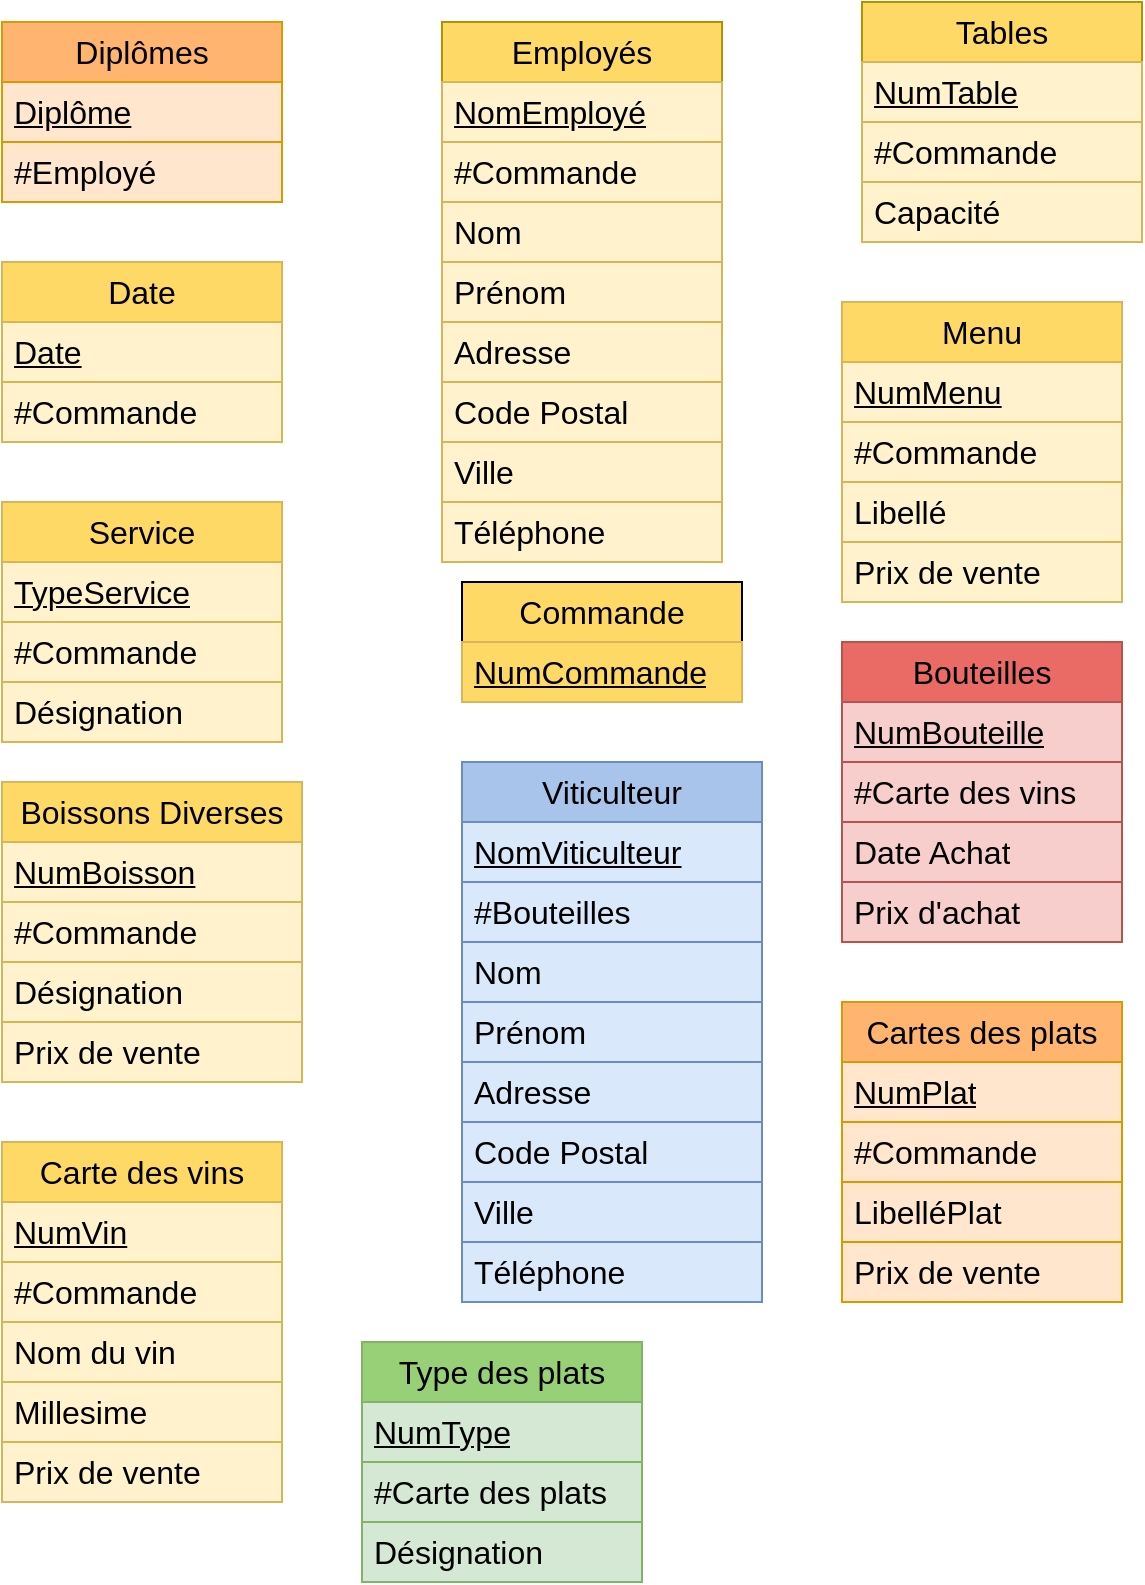 <mxfile version="21.6.3" type="onedrive" pages="4">
  <diagram name="Page-1" id="SKt3Lpurg51qSQs8DhhN">
    <mxGraphModel grid="1" page="1" gridSize="10" guides="0" tooltips="1" connect="1" arrows="1" fold="1" pageScale="1" pageWidth="827" pageHeight="1169" math="0" shadow="0">
      <root>
        <mxCell id="0" />
        <mxCell id="1" parent="0" />
        <mxCell id="-z0ZOaZliZqgbyA3P5Mb-5" value="Diplômes" style="swimlane;fontStyle=0;childLayout=stackLayout;horizontal=1;startSize=30;horizontalStack=0;resizeParent=1;resizeParentMax=0;resizeLast=0;collapsible=1;marginBottom=0;whiteSpace=wrap;html=1;fontSize=16;fillColor=#FFB570;strokeColor=#d79b00;" vertex="1" parent="1">
          <mxGeometry x="10" y="40" width="140" height="90" as="geometry" />
        </mxCell>
        <mxCell id="-z0ZOaZliZqgbyA3P5Mb-6" value="&lt;u&gt;Diplôme&lt;/u&gt;" style="text;strokeColor=#d79b00;fillColor=#ffe6cc;align=left;verticalAlign=middle;spacingLeft=4;spacingRight=4;overflow=hidden;points=[[0,0.5],[1,0.5]];portConstraint=eastwest;rotatable=0;whiteSpace=wrap;html=1;fontSize=16;" vertex="1" parent="-z0ZOaZliZqgbyA3P5Mb-5">
          <mxGeometry y="30" width="140" height="30" as="geometry" />
        </mxCell>
        <mxCell id="-z0ZOaZliZqgbyA3P5Mb-98" value="#Employé" style="text;strokeColor=#d79b00;fillColor=#ffe6cc;align=left;verticalAlign=middle;spacingLeft=4;spacingRight=4;overflow=hidden;points=[[0,0.5],[1,0.5]];portConstraint=eastwest;rotatable=0;whiteSpace=wrap;html=1;fontSize=16;" vertex="1" parent="-z0ZOaZliZqgbyA3P5Mb-5">
          <mxGeometry y="60" width="140" height="30" as="geometry" />
        </mxCell>
        <mxCell id="-z0ZOaZliZqgbyA3P5Mb-9" value="Employés" style="swimlane;fontStyle=0;childLayout=stackLayout;horizontal=1;startSize=30;horizontalStack=0;resizeParent=1;resizeParentMax=0;resizeLast=0;collapsible=1;marginBottom=0;whiteSpace=wrap;html=1;fontSize=16;fillColor=#FFD966;strokeColor=#B09500;fontColor=#000000;" vertex="1" parent="1">
          <mxGeometry x="230" y="40" width="140" height="270" as="geometry" />
        </mxCell>
        <mxCell id="-z0ZOaZliZqgbyA3P5Mb-10" value="&lt;u&gt;NomEmployé&lt;/u&gt;" style="text;strokeColor=#d6b656;fillColor=#fff2cc;align=left;verticalAlign=middle;spacingLeft=4;spacingRight=4;overflow=hidden;points=[[0,0.5],[1,0.5]];portConstraint=eastwest;rotatable=0;whiteSpace=wrap;html=1;fontSize=16;" vertex="1" parent="-z0ZOaZliZqgbyA3P5Mb-9">
          <mxGeometry y="30" width="140" height="30" as="geometry" />
        </mxCell>
        <mxCell id="-z0ZOaZliZqgbyA3P5Mb-104" value="#Commande" style="text;strokeColor=#d6b656;fillColor=#fff2cc;align=left;verticalAlign=middle;spacingLeft=4;spacingRight=4;overflow=hidden;points=[[0,0.5],[1,0.5]];portConstraint=eastwest;rotatable=0;whiteSpace=wrap;html=1;fontSize=16;" vertex="1" parent="-z0ZOaZliZqgbyA3P5Mb-9">
          <mxGeometry y="60" width="140" height="30" as="geometry" />
        </mxCell>
        <mxCell id="-z0ZOaZliZqgbyA3P5Mb-11" value="Nom" style="text;strokeColor=#d6b656;fillColor=#fff2cc;align=left;verticalAlign=middle;spacingLeft=4;spacingRight=4;overflow=hidden;points=[[0,0.5],[1,0.5]];portConstraint=eastwest;rotatable=0;whiteSpace=wrap;html=1;fontSize=16;" vertex="1" parent="-z0ZOaZliZqgbyA3P5Mb-9">
          <mxGeometry y="90" width="140" height="30" as="geometry" />
        </mxCell>
        <mxCell id="-z0ZOaZliZqgbyA3P5Mb-12" value="Prénom" style="text;strokeColor=#d6b656;fillColor=#fff2cc;align=left;verticalAlign=middle;spacingLeft=4;spacingRight=4;overflow=hidden;points=[[0,0.5],[1,0.5]];portConstraint=eastwest;rotatable=0;whiteSpace=wrap;html=1;fontSize=16;" vertex="1" parent="-z0ZOaZliZqgbyA3P5Mb-9">
          <mxGeometry y="120" width="140" height="30" as="geometry" />
        </mxCell>
        <mxCell id="-z0ZOaZliZqgbyA3P5Mb-39" value="Adresse" style="text;strokeColor=#d6b656;fillColor=#fff2cc;align=left;verticalAlign=middle;spacingLeft=4;spacingRight=4;overflow=hidden;points=[[0,0.5],[1,0.5]];portConstraint=eastwest;rotatable=0;whiteSpace=wrap;html=1;fontSize=16;" vertex="1" parent="-z0ZOaZliZqgbyA3P5Mb-9">
          <mxGeometry y="150" width="140" height="30" as="geometry" />
        </mxCell>
        <mxCell id="-z0ZOaZliZqgbyA3P5Mb-41" value="Code Postal" style="text;strokeColor=#d6b656;fillColor=#fff2cc;align=left;verticalAlign=middle;spacingLeft=4;spacingRight=4;overflow=hidden;points=[[0,0.5],[1,0.5]];portConstraint=eastwest;rotatable=0;whiteSpace=wrap;html=1;fontSize=16;" vertex="1" parent="-z0ZOaZliZqgbyA3P5Mb-9">
          <mxGeometry y="180" width="140" height="30" as="geometry" />
        </mxCell>
        <mxCell id="-z0ZOaZliZqgbyA3P5Mb-40" value="Ville" style="text;strokeColor=#d6b656;fillColor=#fff2cc;align=left;verticalAlign=middle;spacingLeft=4;spacingRight=4;overflow=hidden;points=[[0,0.5],[1,0.5]];portConstraint=eastwest;rotatable=0;whiteSpace=wrap;html=1;fontSize=16;" vertex="1" parent="-z0ZOaZliZqgbyA3P5Mb-9">
          <mxGeometry y="210" width="140" height="30" as="geometry" />
        </mxCell>
        <mxCell id="-z0ZOaZliZqgbyA3P5Mb-42" value="Téléphone" style="text;strokeColor=#d6b656;fillColor=#fff2cc;align=left;verticalAlign=middle;spacingLeft=4;spacingRight=4;overflow=hidden;points=[[0,0.5],[1,0.5]];portConstraint=eastwest;rotatable=0;whiteSpace=wrap;html=1;fontSize=16;" vertex="1" parent="-z0ZOaZliZqgbyA3P5Mb-9">
          <mxGeometry y="240" width="140" height="30" as="geometry" />
        </mxCell>
        <mxCell id="-z0ZOaZliZqgbyA3P5Mb-13" value="Tables" style="swimlane;fontStyle=0;childLayout=stackLayout;horizontal=1;startSize=30;horizontalStack=0;resizeParent=1;resizeParentMax=0;resizeLast=0;collapsible=1;marginBottom=0;whiteSpace=wrap;html=1;fontSize=16;fillColor=#FFD966;fontColor=#000000;strokeColor=#B09500;" vertex="1" parent="1">
          <mxGeometry x="440" y="30" width="140" height="120" as="geometry" />
        </mxCell>
        <mxCell id="-z0ZOaZliZqgbyA3P5Mb-14" value="&lt;u&gt;NumTable&lt;/u&gt;" style="text;strokeColor=#d6b656;fillColor=#fff2cc;align=left;verticalAlign=middle;spacingLeft=4;spacingRight=4;overflow=hidden;points=[[0,0.5],[1,0.5]];portConstraint=eastwest;rotatable=0;whiteSpace=wrap;html=1;fontSize=16;" vertex="1" parent="-z0ZOaZliZqgbyA3P5Mb-13">
          <mxGeometry y="30" width="140" height="30" as="geometry" />
        </mxCell>
        <mxCell id="-z0ZOaZliZqgbyA3P5Mb-103" value="#Commande" style="text;strokeColor=#d6b656;fillColor=#fff2cc;align=left;verticalAlign=middle;spacingLeft=4;spacingRight=4;overflow=hidden;points=[[0,0.5],[1,0.5]];portConstraint=eastwest;rotatable=0;whiteSpace=wrap;html=1;fontSize=16;" vertex="1" parent="-z0ZOaZliZqgbyA3P5Mb-13">
          <mxGeometry y="60" width="140" height="30" as="geometry" />
        </mxCell>
        <mxCell id="-z0ZOaZliZqgbyA3P5Mb-15" value="Capacité" style="text;strokeColor=#d6b656;fillColor=#fff2cc;align=left;verticalAlign=middle;spacingLeft=4;spacingRight=4;overflow=hidden;points=[[0,0.5],[1,0.5]];portConstraint=eastwest;rotatable=0;whiteSpace=wrap;html=1;fontSize=16;" vertex="1" parent="-z0ZOaZliZqgbyA3P5Mb-13">
          <mxGeometry y="90" width="140" height="30" as="geometry" />
        </mxCell>
        <mxCell id="-z0ZOaZliZqgbyA3P5Mb-17" value="Date" style="swimlane;fontStyle=0;childLayout=stackLayout;horizontal=1;startSize=30;horizontalStack=0;resizeParent=1;resizeParentMax=0;resizeLast=0;collapsible=1;marginBottom=0;whiteSpace=wrap;html=1;fontSize=16;fillColor=#FFD966;strokeColor=#d6b656;" vertex="1" parent="1">
          <mxGeometry x="10" y="160" width="140" height="90" as="geometry" />
        </mxCell>
        <mxCell id="-z0ZOaZliZqgbyA3P5Mb-18" value="&lt;u&gt;Date&lt;/u&gt;" style="text;strokeColor=#d6b656;fillColor=#fff2cc;align=left;verticalAlign=middle;spacingLeft=4;spacingRight=4;overflow=hidden;points=[[0,0.5],[1,0.5]];portConstraint=eastwest;rotatable=0;whiteSpace=wrap;html=1;fontSize=16;" vertex="1" parent="-z0ZOaZliZqgbyA3P5Mb-17">
          <mxGeometry y="30" width="140" height="30" as="geometry" />
        </mxCell>
        <mxCell id="-z0ZOaZliZqgbyA3P5Mb-105" value="#Commande" style="text;strokeColor=#d6b656;fillColor=#fff2cc;align=left;verticalAlign=middle;spacingLeft=4;spacingRight=4;overflow=hidden;points=[[0,0.5],[1,0.5]];portConstraint=eastwest;rotatable=0;whiteSpace=wrap;html=1;fontSize=16;" vertex="1" parent="-z0ZOaZliZqgbyA3P5Mb-17">
          <mxGeometry y="60" width="140" height="30" as="geometry" />
        </mxCell>
        <mxCell id="-z0ZOaZliZqgbyA3P5Mb-21" value="Service" style="swimlane;fontStyle=0;childLayout=stackLayout;horizontal=1;startSize=30;horizontalStack=0;resizeParent=1;resizeParentMax=0;resizeLast=0;collapsible=1;marginBottom=0;whiteSpace=wrap;html=1;fontSize=16;fillColor=#FFD966;strokeColor=#d6b656;" vertex="1" parent="1">
          <mxGeometry x="10" y="280" width="140" height="120" as="geometry" />
        </mxCell>
        <mxCell id="-z0ZOaZliZqgbyA3P5Mb-22" value="&lt;u&gt;TypeService&lt;/u&gt;" style="text;strokeColor=#d6b656;fillColor=#fff2cc;align=left;verticalAlign=middle;spacingLeft=4;spacingRight=4;overflow=hidden;points=[[0,0.5],[1,0.5]];portConstraint=eastwest;rotatable=0;whiteSpace=wrap;html=1;fontSize=16;" vertex="1" parent="-z0ZOaZliZqgbyA3P5Mb-21">
          <mxGeometry y="30" width="140" height="30" as="geometry" />
        </mxCell>
        <mxCell id="-z0ZOaZliZqgbyA3P5Mb-100" value="#Commande" style="text;strokeColor=#d6b656;fillColor=#fff2cc;align=left;verticalAlign=middle;spacingLeft=4;spacingRight=4;overflow=hidden;points=[[0,0.5],[1,0.5]];portConstraint=eastwest;rotatable=0;whiteSpace=wrap;html=1;fontSize=16;" vertex="1" parent="-z0ZOaZliZqgbyA3P5Mb-21">
          <mxGeometry y="60" width="140" height="30" as="geometry" />
        </mxCell>
        <mxCell id="-z0ZOaZliZqgbyA3P5Mb-23" value="Désignation" style="text;strokeColor=#d6b656;fillColor=#fff2cc;align=left;verticalAlign=middle;spacingLeft=4;spacingRight=4;overflow=hidden;points=[[0,0.5],[1,0.5]];portConstraint=eastwest;rotatable=0;whiteSpace=wrap;html=1;fontSize=16;" vertex="1" parent="-z0ZOaZliZqgbyA3P5Mb-21">
          <mxGeometry y="90" width="140" height="30" as="geometry" />
        </mxCell>
        <mxCell id="-z0ZOaZliZqgbyA3P5Mb-25" value="Boissons Diverses" style="swimlane;fontStyle=0;childLayout=stackLayout;horizontal=1;startSize=30;horizontalStack=0;resizeParent=1;resizeParentMax=0;resizeLast=0;collapsible=1;marginBottom=0;whiteSpace=wrap;html=1;fontSize=16;fillColor=#FFD966;strokeColor=#d6b656;" vertex="1" parent="1">
          <mxGeometry x="10" y="420" width="150" height="150" as="geometry" />
        </mxCell>
        <mxCell id="-z0ZOaZliZqgbyA3P5Mb-26" value="&lt;u&gt;NumBoisson&lt;/u&gt;" style="text;strokeColor=#d6b656;fillColor=#fff2cc;align=left;verticalAlign=middle;spacingLeft=4;spacingRight=4;overflow=hidden;points=[[0,0.5],[1,0.5]];portConstraint=eastwest;rotatable=0;whiteSpace=wrap;html=1;fontSize=16;" vertex="1" parent="-z0ZOaZliZqgbyA3P5Mb-25">
          <mxGeometry y="30" width="150" height="30" as="geometry" />
        </mxCell>
        <mxCell id="-z0ZOaZliZqgbyA3P5Mb-99" value="#Commande" style="text;strokeColor=#d6b656;fillColor=#fff2cc;align=left;verticalAlign=middle;spacingLeft=4;spacingRight=4;overflow=hidden;points=[[0,0.5],[1,0.5]];portConstraint=eastwest;rotatable=0;whiteSpace=wrap;html=1;fontSize=16;" vertex="1" parent="-z0ZOaZliZqgbyA3P5Mb-25">
          <mxGeometry y="60" width="150" height="30" as="geometry" />
        </mxCell>
        <mxCell id="-z0ZOaZliZqgbyA3P5Mb-27" value="Désignation" style="text;strokeColor=#d6b656;fillColor=#fff2cc;align=left;verticalAlign=middle;spacingLeft=4;spacingRight=4;overflow=hidden;points=[[0,0.5],[1,0.5]];portConstraint=eastwest;rotatable=0;whiteSpace=wrap;html=1;fontSize=16;" vertex="1" parent="-z0ZOaZliZqgbyA3P5Mb-25">
          <mxGeometry y="90" width="150" height="30" as="geometry" />
        </mxCell>
        <mxCell id="-z0ZOaZliZqgbyA3P5Mb-28" value="Prix de vente" style="text;strokeColor=#d6b656;fillColor=#fff2cc;align=left;verticalAlign=middle;spacingLeft=4;spacingRight=4;overflow=hidden;points=[[0,0.5],[1,0.5]];portConstraint=eastwest;rotatable=0;whiteSpace=wrap;html=1;fontSize=16;" vertex="1" parent="-z0ZOaZliZqgbyA3P5Mb-25">
          <mxGeometry y="120" width="150" height="30" as="geometry" />
        </mxCell>
        <mxCell id="-z0ZOaZliZqgbyA3P5Mb-29" value="Carte des vins" style="swimlane;fontStyle=0;childLayout=stackLayout;horizontal=1;startSize=30;horizontalStack=0;resizeParent=1;resizeParentMax=0;resizeLast=0;collapsible=1;marginBottom=0;whiteSpace=wrap;html=1;fontSize=16;fillColor=#FFD966;strokeColor=#d6b656;" vertex="1" parent="1">
          <mxGeometry x="10" y="600" width="140" height="180" as="geometry" />
        </mxCell>
        <mxCell id="-z0ZOaZliZqgbyA3P5Mb-30" value="&lt;u&gt;NumVin&lt;/u&gt;" style="text;strokeColor=#d6b656;fillColor=#fff2cc;align=left;verticalAlign=middle;spacingLeft=4;spacingRight=4;overflow=hidden;points=[[0,0.5],[1,0.5]];portConstraint=eastwest;rotatable=0;whiteSpace=wrap;html=1;fontSize=16;" vertex="1" parent="-z0ZOaZliZqgbyA3P5Mb-29">
          <mxGeometry y="30" width="140" height="30" as="geometry" />
        </mxCell>
        <mxCell id="-z0ZOaZliZqgbyA3P5Mb-106" value="#Commande" style="text;strokeColor=#d6b656;fillColor=#fff2cc;align=left;verticalAlign=middle;spacingLeft=4;spacingRight=4;overflow=hidden;points=[[0,0.5],[1,0.5]];portConstraint=eastwest;rotatable=0;whiteSpace=wrap;html=1;fontSize=16;" vertex="1" parent="-z0ZOaZliZqgbyA3P5Mb-29">
          <mxGeometry y="60" width="140" height="30" as="geometry" />
        </mxCell>
        <mxCell id="-z0ZOaZliZqgbyA3P5Mb-31" value="Nom du vin" style="text;strokeColor=#d6b656;fillColor=#fff2cc;align=left;verticalAlign=middle;spacingLeft=4;spacingRight=4;overflow=hidden;points=[[0,0.5],[1,0.5]];portConstraint=eastwest;rotatable=0;whiteSpace=wrap;html=1;fontSize=16;" vertex="1" parent="-z0ZOaZliZqgbyA3P5Mb-29">
          <mxGeometry y="90" width="140" height="30" as="geometry" />
        </mxCell>
        <mxCell id="-z0ZOaZliZqgbyA3P5Mb-33" value="Millesime" style="text;strokeColor=#d6b656;fillColor=#fff2cc;align=left;verticalAlign=middle;spacingLeft=4;spacingRight=4;overflow=hidden;points=[[0,0.5],[1,0.5]];portConstraint=eastwest;rotatable=0;whiteSpace=wrap;html=1;fontSize=16;" vertex="1" parent="-z0ZOaZliZqgbyA3P5Mb-29">
          <mxGeometry y="120" width="140" height="30" as="geometry" />
        </mxCell>
        <mxCell id="-z0ZOaZliZqgbyA3P5Mb-32" value="Prix de vente" style="text;strokeColor=#d6b656;fillColor=#fff2cc;align=left;verticalAlign=middle;spacingLeft=4;spacingRight=4;overflow=hidden;points=[[0,0.5],[1,0.5]];portConstraint=eastwest;rotatable=0;whiteSpace=wrap;html=1;fontSize=16;" vertex="1" parent="-z0ZOaZliZqgbyA3P5Mb-29">
          <mxGeometry y="150" width="140" height="30" as="geometry" />
        </mxCell>
        <mxCell id="-z0ZOaZliZqgbyA3P5Mb-35" value="Commande" style="swimlane;fontStyle=0;childLayout=stackLayout;horizontal=1;startSize=30;horizontalStack=0;resizeParent=1;resizeParentMax=0;resizeLast=0;collapsible=1;marginBottom=0;whiteSpace=wrap;html=1;fontSize=16;fillColor=#FFD966;" vertex="1" parent="1">
          <mxGeometry x="240" y="320" width="140" height="60" as="geometry" />
        </mxCell>
        <mxCell id="-z0ZOaZliZqgbyA3P5Mb-36" value="&lt;u&gt;NumCommande&lt;/u&gt;" style="text;strokeColor=#d6b656;fillColor=#FFD966;align=left;verticalAlign=middle;spacingLeft=4;spacingRight=4;overflow=hidden;points=[[0,0.5],[1,0.5]];portConstraint=eastwest;rotatable=0;whiteSpace=wrap;html=1;fontSize=16;" vertex="1" parent="-z0ZOaZliZqgbyA3P5Mb-35">
          <mxGeometry y="30" width="140" height="30" as="geometry" />
        </mxCell>
        <mxCell id="-z0ZOaZliZqgbyA3P5Mb-44" value="Bouteilles" style="swimlane;fontStyle=0;childLayout=stackLayout;horizontal=1;startSize=30;horizontalStack=0;resizeParent=1;resizeParentMax=0;resizeLast=0;collapsible=1;marginBottom=0;whiteSpace=wrap;html=1;fontSize=16;fillColor=#EA6B66;strokeColor=#b85450;" vertex="1" parent="1">
          <mxGeometry x="430" y="350" width="140" height="150" as="geometry" />
        </mxCell>
        <mxCell id="-z0ZOaZliZqgbyA3P5Mb-45" value="&lt;u&gt;NumBouteille&lt;/u&gt;" style="text;strokeColor=#b85450;fillColor=#f8cecc;align=left;verticalAlign=middle;spacingLeft=4;spacingRight=4;overflow=hidden;points=[[0,0.5],[1,0.5]];portConstraint=eastwest;rotatable=0;whiteSpace=wrap;html=1;fontSize=16;" vertex="1" parent="-z0ZOaZliZqgbyA3P5Mb-44">
          <mxGeometry y="30" width="140" height="30" as="geometry" />
        </mxCell>
        <mxCell id="-z0ZOaZliZqgbyA3P5Mb-101" value="#Carte des vins" style="text;strokeColor=#b85450;fillColor=#f8cecc;align=left;verticalAlign=middle;spacingLeft=4;spacingRight=4;overflow=hidden;points=[[0,0.5],[1,0.5]];portConstraint=eastwest;rotatable=0;whiteSpace=wrap;html=1;fontSize=16;" vertex="1" parent="-z0ZOaZliZqgbyA3P5Mb-44">
          <mxGeometry y="60" width="140" height="30" as="geometry" />
        </mxCell>
        <mxCell id="-z0ZOaZliZqgbyA3P5Mb-46" value="Date Achat" style="text;strokeColor=#b85450;fillColor=#f8cecc;align=left;verticalAlign=middle;spacingLeft=4;spacingRight=4;overflow=hidden;points=[[0,0.5],[1,0.5]];portConstraint=eastwest;rotatable=0;whiteSpace=wrap;html=1;fontSize=16;" vertex="1" parent="-z0ZOaZliZqgbyA3P5Mb-44">
          <mxGeometry y="90" width="140" height="30" as="geometry" />
        </mxCell>
        <mxCell id="-z0ZOaZliZqgbyA3P5Mb-47" value="Prix d&#39;achat" style="text;strokeColor=#b85450;fillColor=#f8cecc;align=left;verticalAlign=middle;spacingLeft=4;spacingRight=4;overflow=hidden;points=[[0,0.5],[1,0.5]];portConstraint=eastwest;rotatable=0;whiteSpace=wrap;html=1;fontSize=16;" vertex="1" parent="-z0ZOaZliZqgbyA3P5Mb-44">
          <mxGeometry y="120" width="140" height="30" as="geometry" />
        </mxCell>
        <mxCell id="-z0ZOaZliZqgbyA3P5Mb-53" value="Viticulteur" style="swimlane;fontStyle=0;childLayout=stackLayout;horizontal=1;startSize=30;horizontalStack=0;resizeParent=1;resizeParentMax=0;resizeLast=0;collapsible=1;marginBottom=0;whiteSpace=wrap;html=1;fontSize=16;fillColor=#A9C4EB;strokeColor=#6c8ebf;" vertex="1" parent="1">
          <mxGeometry x="240" y="410" width="150" height="270" as="geometry" />
        </mxCell>
        <mxCell id="-z0ZOaZliZqgbyA3P5Mb-54" value="&lt;u&gt;NomViticulteur&lt;/u&gt;" style="text;strokeColor=#6c8ebf;fillColor=#dae8fc;align=left;verticalAlign=middle;spacingLeft=4;spacingRight=4;overflow=hidden;points=[[0,0.5],[1,0.5]];portConstraint=eastwest;rotatable=0;whiteSpace=wrap;html=1;fontSize=16;" vertex="1" parent="-z0ZOaZliZqgbyA3P5Mb-53">
          <mxGeometry y="30" width="150" height="30" as="geometry" />
        </mxCell>
        <mxCell id="-z0ZOaZliZqgbyA3P5Mb-109" value="#Bouteilles" style="text;strokeColor=#6c8ebf;fillColor=#dae8fc;align=left;verticalAlign=middle;spacingLeft=4;spacingRight=4;overflow=hidden;points=[[0,0.5],[1,0.5]];portConstraint=eastwest;rotatable=0;whiteSpace=wrap;html=1;fontSize=16;" vertex="1" parent="-z0ZOaZliZqgbyA3P5Mb-53">
          <mxGeometry y="60" width="150" height="30" as="geometry" />
        </mxCell>
        <mxCell id="-z0ZOaZliZqgbyA3P5Mb-55" value="Nom" style="text;strokeColor=#6c8ebf;fillColor=#dae8fc;align=left;verticalAlign=middle;spacingLeft=4;spacingRight=4;overflow=hidden;points=[[0,0.5],[1,0.5]];portConstraint=eastwest;rotatable=0;whiteSpace=wrap;html=1;fontSize=16;" vertex="1" parent="-z0ZOaZliZqgbyA3P5Mb-53">
          <mxGeometry y="90" width="150" height="30" as="geometry" />
        </mxCell>
        <mxCell id="-z0ZOaZliZqgbyA3P5Mb-56" value="Prénom" style="text;strokeColor=#6c8ebf;fillColor=#dae8fc;align=left;verticalAlign=middle;spacingLeft=4;spacingRight=4;overflow=hidden;points=[[0,0.5],[1,0.5]];portConstraint=eastwest;rotatable=0;whiteSpace=wrap;html=1;fontSize=16;" vertex="1" parent="-z0ZOaZliZqgbyA3P5Mb-53">
          <mxGeometry y="120" width="150" height="30" as="geometry" />
        </mxCell>
        <mxCell id="-z0ZOaZliZqgbyA3P5Mb-57" value="Adresse" style="text;strokeColor=#6c8ebf;fillColor=#dae8fc;align=left;verticalAlign=middle;spacingLeft=4;spacingRight=4;overflow=hidden;points=[[0,0.5],[1,0.5]];portConstraint=eastwest;rotatable=0;whiteSpace=wrap;html=1;fontSize=16;" vertex="1" parent="-z0ZOaZliZqgbyA3P5Mb-53">
          <mxGeometry y="150" width="150" height="30" as="geometry" />
        </mxCell>
        <mxCell id="-z0ZOaZliZqgbyA3P5Mb-58" value="Code Postal" style="text;strokeColor=#6c8ebf;fillColor=#dae8fc;align=left;verticalAlign=middle;spacingLeft=4;spacingRight=4;overflow=hidden;points=[[0,0.5],[1,0.5]];portConstraint=eastwest;rotatable=0;whiteSpace=wrap;html=1;fontSize=16;" vertex="1" parent="-z0ZOaZliZqgbyA3P5Mb-53">
          <mxGeometry y="180" width="150" height="30" as="geometry" />
        </mxCell>
        <mxCell id="-z0ZOaZliZqgbyA3P5Mb-59" value="Ville" style="text;strokeColor=#6c8ebf;fillColor=#dae8fc;align=left;verticalAlign=middle;spacingLeft=4;spacingRight=4;overflow=hidden;points=[[0,0.5],[1,0.5]];portConstraint=eastwest;rotatable=0;whiteSpace=wrap;html=1;fontSize=16;" vertex="1" parent="-z0ZOaZliZqgbyA3P5Mb-53">
          <mxGeometry y="210" width="150" height="30" as="geometry" />
        </mxCell>
        <mxCell id="-z0ZOaZliZqgbyA3P5Mb-60" value="Téléphone" style="text;strokeColor=#6c8ebf;fillColor=#dae8fc;align=left;verticalAlign=middle;spacingLeft=4;spacingRight=4;overflow=hidden;points=[[0,0.5],[1,0.5]];portConstraint=eastwest;rotatable=0;whiteSpace=wrap;html=1;fontSize=16;" vertex="1" parent="-z0ZOaZliZqgbyA3P5Mb-53">
          <mxGeometry y="240" width="150" height="30" as="geometry" />
        </mxCell>
        <mxCell id="-z0ZOaZliZqgbyA3P5Mb-67" value="Menu" style="swimlane;fontStyle=0;childLayout=stackLayout;horizontal=1;startSize=30;horizontalStack=0;resizeParent=1;resizeParentMax=0;resizeLast=0;collapsible=1;marginBottom=0;whiteSpace=wrap;html=1;fontSize=16;fillColor=#FFD966;strokeColor=#d6b656;" vertex="1" parent="1">
          <mxGeometry x="430" y="180" width="140" height="150" as="geometry" />
        </mxCell>
        <mxCell id="-z0ZOaZliZqgbyA3P5Mb-68" value="&lt;u&gt;NumMenu&lt;/u&gt;" style="text;strokeColor=#d6b656;fillColor=#fff2cc;align=left;verticalAlign=middle;spacingLeft=4;spacingRight=4;overflow=hidden;points=[[0,0.5],[1,0.5]];portConstraint=eastwest;rotatable=0;whiteSpace=wrap;html=1;fontSize=16;" vertex="1" parent="-z0ZOaZliZqgbyA3P5Mb-67">
          <mxGeometry y="30" width="140" height="30" as="geometry" />
        </mxCell>
        <mxCell id="-z0ZOaZliZqgbyA3P5Mb-102" value="#Commande" style="text;strokeColor=#d6b656;fillColor=#fff2cc;align=left;verticalAlign=middle;spacingLeft=4;spacingRight=4;overflow=hidden;points=[[0,0.5],[1,0.5]];portConstraint=eastwest;rotatable=0;whiteSpace=wrap;html=1;fontSize=16;" vertex="1" parent="-z0ZOaZliZqgbyA3P5Mb-67">
          <mxGeometry y="60" width="140" height="30" as="geometry" />
        </mxCell>
        <mxCell id="-z0ZOaZliZqgbyA3P5Mb-69" value="Libellé" style="text;strokeColor=#d6b656;fillColor=#fff2cc;align=left;verticalAlign=middle;spacingLeft=4;spacingRight=4;overflow=hidden;points=[[0,0.5],[1,0.5]];portConstraint=eastwest;rotatable=0;whiteSpace=wrap;html=1;fontSize=16;" vertex="1" parent="-z0ZOaZliZqgbyA3P5Mb-67">
          <mxGeometry y="90" width="140" height="30" as="geometry" />
        </mxCell>
        <mxCell id="-z0ZOaZliZqgbyA3P5Mb-70" value="Prix de vente" style="text;strokeColor=#d6b656;fillColor=#fff2cc;align=left;verticalAlign=middle;spacingLeft=4;spacingRight=4;overflow=hidden;points=[[0,0.5],[1,0.5]];portConstraint=eastwest;rotatable=0;whiteSpace=wrap;html=1;fontSize=16;" vertex="1" parent="-z0ZOaZliZqgbyA3P5Mb-67">
          <mxGeometry y="120" width="140" height="30" as="geometry" />
        </mxCell>
        <mxCell id="-z0ZOaZliZqgbyA3P5Mb-72" value="Cartes des plats" style="swimlane;fontStyle=0;childLayout=stackLayout;horizontal=1;startSize=30;horizontalStack=0;resizeParent=1;resizeParentMax=0;resizeLast=0;collapsible=1;marginBottom=0;whiteSpace=wrap;html=1;fontSize=16;fillColor=#FFB570;strokeColor=#d79b00;" vertex="1" parent="1">
          <mxGeometry x="430" y="530" width="140" height="150" as="geometry" />
        </mxCell>
        <mxCell id="-z0ZOaZliZqgbyA3P5Mb-73" value="&lt;u&gt;NumPlat&lt;/u&gt;" style="text;strokeColor=#d79b00;fillColor=#ffe6cc;align=left;verticalAlign=middle;spacingLeft=4;spacingRight=4;overflow=hidden;points=[[0,0.5],[1,0.5]];portConstraint=eastwest;rotatable=0;whiteSpace=wrap;html=1;fontSize=16;" vertex="1" parent="-z0ZOaZliZqgbyA3P5Mb-72">
          <mxGeometry y="30" width="140" height="30" as="geometry" />
        </mxCell>
        <mxCell id="-z0ZOaZliZqgbyA3P5Mb-108" value="#Commande" style="text;strokeColor=#d79b00;fillColor=#ffe6cc;align=left;verticalAlign=middle;spacingLeft=4;spacingRight=4;overflow=hidden;points=[[0,0.5],[1,0.5]];portConstraint=eastwest;rotatable=0;whiteSpace=wrap;html=1;fontSize=16;" vertex="1" parent="-z0ZOaZliZqgbyA3P5Mb-72">
          <mxGeometry y="60" width="140" height="30" as="geometry" />
        </mxCell>
        <mxCell id="-z0ZOaZliZqgbyA3P5Mb-74" value="LibelléPlat" style="text;strokeColor=#d79b00;fillColor=#ffe6cc;align=left;verticalAlign=middle;spacingLeft=4;spacingRight=4;overflow=hidden;points=[[0,0.5],[1,0.5]];portConstraint=eastwest;rotatable=0;whiteSpace=wrap;html=1;fontSize=16;" vertex="1" parent="-z0ZOaZliZqgbyA3P5Mb-72">
          <mxGeometry y="90" width="140" height="30" as="geometry" />
        </mxCell>
        <mxCell id="-z0ZOaZliZqgbyA3P5Mb-75" value="Prix de vente" style="text;strokeColor=#d79b00;fillColor=#ffe6cc;align=left;verticalAlign=middle;spacingLeft=4;spacingRight=4;overflow=hidden;points=[[0,0.5],[1,0.5]];portConstraint=eastwest;rotatable=0;whiteSpace=wrap;html=1;fontSize=16;" vertex="1" parent="-z0ZOaZliZqgbyA3P5Mb-72">
          <mxGeometry y="120" width="140" height="30" as="geometry" />
        </mxCell>
        <mxCell id="-z0ZOaZliZqgbyA3P5Mb-77" value="Type des plats" style="swimlane;fontStyle=0;childLayout=stackLayout;horizontal=1;startSize=30;horizontalStack=0;resizeParent=1;resizeParentMax=0;resizeLast=0;collapsible=1;marginBottom=0;whiteSpace=wrap;html=1;fontSize=16;fillColor=#97D077;strokeColor=#82b366;" vertex="1" parent="1">
          <mxGeometry x="190" y="700" width="140" height="120" as="geometry" />
        </mxCell>
        <mxCell id="-z0ZOaZliZqgbyA3P5Mb-78" value="&lt;u&gt;NumType&lt;/u&gt;" style="text;strokeColor=#82b366;fillColor=#d5e8d4;align=left;verticalAlign=middle;spacingLeft=4;spacingRight=4;overflow=hidden;points=[[0,0.5],[1,0.5]];portConstraint=eastwest;rotatable=0;whiteSpace=wrap;html=1;fontSize=16;" vertex="1" parent="-z0ZOaZliZqgbyA3P5Mb-77">
          <mxGeometry y="30" width="140" height="30" as="geometry" />
        </mxCell>
        <mxCell id="-z0ZOaZliZqgbyA3P5Mb-107" value="#Carte des plats" style="text;strokeColor=#82b366;fillColor=#d5e8d4;align=left;verticalAlign=middle;spacingLeft=4;spacingRight=4;overflow=hidden;points=[[0,0.5],[1,0.5]];portConstraint=eastwest;rotatable=0;whiteSpace=wrap;html=1;fontSize=16;" vertex="1" parent="-z0ZOaZliZqgbyA3P5Mb-77">
          <mxGeometry y="60" width="140" height="30" as="geometry" />
        </mxCell>
        <mxCell id="-z0ZOaZliZqgbyA3P5Mb-79" value="Désignation" style="text;strokeColor=#82b366;fillColor=#d5e8d4;align=left;verticalAlign=middle;spacingLeft=4;spacingRight=4;overflow=hidden;points=[[0,0.5],[1,0.5]];portConstraint=eastwest;rotatable=0;whiteSpace=wrap;html=1;fontSize=16;" vertex="1" parent="-z0ZOaZliZqgbyA3P5Mb-77">
          <mxGeometry y="90" width="140" height="30" as="geometry" />
        </mxCell>
      </root>
    </mxGraphModel>
  </diagram>
  <diagram id="SMJMqe3dCl9_uYyQyU4V" name="Page-2">
    <mxGraphModel grid="1" page="1" gridSize="10" guides="0" tooltips="1" connect="1" arrows="1" fold="1" pageScale="1" pageWidth="827" pageHeight="1169" math="0" shadow="0">
      <root>
        <mxCell id="0" />
        <mxCell id="1" parent="0" />
        <mxCell id="aoo1zIAQuctatjFdwkm_-1" value="Vente" style="swimlane;fontStyle=0;childLayout=stackLayout;horizontal=1;startSize=30;horizontalStack=0;resizeParent=1;resizeParentMax=0;resizeLast=0;collapsible=1;marginBottom=0;whiteSpace=wrap;html=1;fontSize=16;" vertex="1" parent="1">
          <mxGeometry y="190" width="140" height="120" as="geometry" />
        </mxCell>
        <mxCell id="aoo1zIAQuctatjFdwkm_-2" value="Animaux" style="text;strokeColor=none;fillColor=none;align=left;verticalAlign=middle;spacingLeft=4;spacingRight=4;overflow=hidden;points=[[0,0.5],[1,0.5]];portConstraint=eastwest;rotatable=0;whiteSpace=wrap;html=1;fontSize=16;" vertex="1" parent="aoo1zIAQuctatjFdwkm_-1">
          <mxGeometry y="30" width="140" height="30" as="geometry" />
        </mxCell>
        <mxCell id="aoo1zIAQuctatjFdwkm_-3" value="Fruits" style="text;strokeColor=none;fillColor=none;align=left;verticalAlign=middle;spacingLeft=4;spacingRight=4;overflow=hidden;points=[[0,0.5],[1,0.5]];portConstraint=eastwest;rotatable=0;whiteSpace=wrap;html=1;fontSize=16;" vertex="1" parent="aoo1zIAQuctatjFdwkm_-1">
          <mxGeometry y="60" width="140" height="30" as="geometry" />
        </mxCell>
        <mxCell id="aoo1zIAQuctatjFdwkm_-4" value="Légumes" style="text;strokeColor=none;fillColor=none;align=left;verticalAlign=middle;spacingLeft=4;spacingRight=4;overflow=hidden;points=[[0,0.5],[1,0.5]];portConstraint=eastwest;rotatable=0;whiteSpace=wrap;html=1;fontSize=16;" vertex="1" parent="aoo1zIAQuctatjFdwkm_-1">
          <mxGeometry y="90" width="140" height="30" as="geometry" />
        </mxCell>
        <mxCell id="aoo1zIAQuctatjFdwkm_-5" value="Produits" style="swimlane;fontStyle=0;childLayout=stackLayout;horizontal=1;startSize=30;horizontalStack=0;resizeParent=1;resizeParentMax=0;resizeLast=0;collapsible=1;marginBottom=0;whiteSpace=wrap;html=1;fontSize=16;" vertex="1" parent="1">
          <mxGeometry x="340" y="170" width="140" height="120" as="geometry" />
        </mxCell>
        <mxCell id="aoo1zIAQuctatjFdwkm_-60" value="" style="endArrow=none;html=1;rounded=0;fontSize=12;startSize=8;endSize=8;curved=1;exitX=1;exitY=1;exitDx=0;exitDy=0;" edge="1" parent="aoo1zIAQuctatjFdwkm_-5" source="aoo1zIAQuctatjFdwkm_-54">
          <mxGeometry width="50" height="50" relative="1" as="geometry">
            <mxPoint x="-50" y="60" as="sourcePoint" />
            <mxPoint y="10" as="targetPoint" />
          </mxGeometry>
        </mxCell>
        <mxCell id="aoo1zIAQuctatjFdwkm_-6" value="Poulets" style="text;strokeColor=none;fillColor=none;align=left;verticalAlign=middle;spacingLeft=4;spacingRight=4;overflow=hidden;points=[[0,0.5],[1,0.5]];portConstraint=eastwest;rotatable=0;whiteSpace=wrap;html=1;fontSize=16;" vertex="1" parent="aoo1zIAQuctatjFdwkm_-5">
          <mxGeometry y="30" width="140" height="30" as="geometry" />
        </mxCell>
        <mxCell id="aoo1zIAQuctatjFdwkm_-7" value="Poireaux" style="text;strokeColor=none;fillColor=none;align=left;verticalAlign=middle;spacingLeft=4;spacingRight=4;overflow=hidden;points=[[0,0.5],[1,0.5]];portConstraint=eastwest;rotatable=0;whiteSpace=wrap;html=1;fontSize=16;" vertex="1" parent="aoo1zIAQuctatjFdwkm_-5">
          <mxGeometry y="60" width="140" height="30" as="geometry" />
        </mxCell>
        <mxCell id="aoo1zIAQuctatjFdwkm_-8" value="Poires" style="text;strokeColor=none;fillColor=none;align=left;verticalAlign=middle;spacingLeft=4;spacingRight=4;overflow=hidden;points=[[0,0.5],[1,0.5]];portConstraint=eastwest;rotatable=0;whiteSpace=wrap;html=1;fontSize=16;" vertex="1" parent="aoo1zIAQuctatjFdwkm_-5">
          <mxGeometry y="90" width="140" height="30" as="geometry" />
        </mxCell>
        <mxCell id="aoo1zIAQuctatjFdwkm_-13" value="" style="ellipse;whiteSpace=wrap;html=1;fontSize=16;" vertex="1" parent="1">
          <mxGeometry x="590" y="290" width="120" height="50" as="geometry" />
        </mxCell>
        <mxCell id="aoo1zIAQuctatjFdwkm_-14" value="Vendu" style="text;html=1;strokeColor=none;fillColor=none;align=center;verticalAlign=middle;whiteSpace=wrap;rounded=0;fontSize=16;" vertex="1" parent="1">
          <mxGeometry x="620" y="300" width="60" height="30" as="geometry" />
        </mxCell>
        <mxCell id="aoo1zIAQuctatjFdwkm_-15" value="" style="ellipse;whiteSpace=wrap;html=1;fontSize=16;" vertex="1" parent="1">
          <mxGeometry x="370" y="370" width="120" height="50" as="geometry" />
        </mxCell>
        <mxCell id="aoo1zIAQuctatjFdwkm_-17" value="Client" style="swimlane;fontStyle=0;childLayout=stackLayout;horizontal=1;startSize=30;horizontalStack=0;resizeParent=1;resizeParentMax=0;resizeLast=0;collapsible=1;marginBottom=0;whiteSpace=wrap;html=1;fontSize=16;" vertex="1" parent="1">
          <mxGeometry x="630" y="130" width="140" height="90" as="geometry" />
        </mxCell>
        <mxCell id="aoo1zIAQuctatjFdwkm_-18" value="ProduitAcheté" style="text;strokeColor=none;fillColor=none;align=left;verticalAlign=middle;spacingLeft=4;spacingRight=4;overflow=hidden;points=[[0,0.5],[1,0.5]];portConstraint=eastwest;rotatable=0;whiteSpace=wrap;html=1;fontSize=16;" vertex="1" parent="aoo1zIAQuctatjFdwkm_-17">
          <mxGeometry y="30" width="140" height="30" as="geometry" />
        </mxCell>
        <mxCell id="aoo1zIAQuctatjFdwkm_-19" value="TypeProduit" style="text;strokeColor=none;fillColor=none;align=left;verticalAlign=middle;spacingLeft=4;spacingRight=4;overflow=hidden;points=[[0,0.5],[1,0.5]];portConstraint=eastwest;rotatable=0;whiteSpace=wrap;html=1;fontSize=16;" vertex="1" parent="aoo1zIAQuctatjFdwkm_-17">
          <mxGeometry y="60" width="140" height="30" as="geometry" />
        </mxCell>
        <mxCell id="aoo1zIAQuctatjFdwkm_-31" value="Animaux" style="swimlane;fontStyle=0;childLayout=stackLayout;horizontal=1;startSize=30;horizontalStack=0;resizeParent=1;resizeParentMax=0;resizeLast=0;collapsible=1;marginBottom=0;whiteSpace=wrap;html=1;fontSize=16;" vertex="1" parent="1">
          <mxGeometry x="360" y="560" width="140" height="180" as="geometry" />
        </mxCell>
        <mxCell id="aoo1zIAQuctatjFdwkm_-32" value="Lapins" style="text;strokeColor=none;fillColor=none;align=left;verticalAlign=middle;spacingLeft=4;spacingRight=4;overflow=hidden;points=[[0,0.5],[1,0.5]];portConstraint=eastwest;rotatable=0;whiteSpace=wrap;html=1;fontSize=16;" vertex="1" parent="aoo1zIAQuctatjFdwkm_-31">
          <mxGeometry y="30" width="140" height="30" as="geometry" />
        </mxCell>
        <mxCell id="aoo1zIAQuctatjFdwkm_-33" value="Poules" style="text;strokeColor=none;fillColor=none;align=left;verticalAlign=middle;spacingLeft=4;spacingRight=4;overflow=hidden;points=[[0,0.5],[1,0.5]];portConstraint=eastwest;rotatable=0;whiteSpace=wrap;html=1;fontSize=16;" vertex="1" parent="aoo1zIAQuctatjFdwkm_-31">
          <mxGeometry y="60" width="140" height="30" as="geometry" />
        </mxCell>
        <mxCell id="aoo1zIAQuctatjFdwkm_-34" value="Dindes" style="text;strokeColor=none;fillColor=none;align=left;verticalAlign=middle;spacingLeft=4;spacingRight=4;overflow=hidden;points=[[0,0.5],[1,0.5]];portConstraint=eastwest;rotatable=0;whiteSpace=wrap;html=1;fontSize=16;" vertex="1" parent="aoo1zIAQuctatjFdwkm_-31">
          <mxGeometry y="90" width="140" height="30" as="geometry" />
        </mxCell>
        <mxCell id="aoo1zIAQuctatjFdwkm_-35" value="Veaux" style="text;strokeColor=none;fillColor=none;align=left;verticalAlign=middle;spacingLeft=4;spacingRight=4;overflow=hidden;points=[[0,0.5],[1,0.5]];portConstraint=eastwest;rotatable=0;whiteSpace=wrap;html=1;fontSize=16;" vertex="1" parent="aoo1zIAQuctatjFdwkm_-31">
          <mxGeometry y="120" width="140" height="30" as="geometry" />
        </mxCell>
        <mxCell id="aoo1zIAQuctatjFdwkm_-36" value="Cochons" style="text;strokeColor=none;fillColor=none;align=left;verticalAlign=middle;spacingLeft=4;spacingRight=4;overflow=hidden;points=[[0,0.5],[1,0.5]];portConstraint=eastwest;rotatable=0;whiteSpace=wrap;html=1;fontSize=16;" vertex="1" parent="aoo1zIAQuctatjFdwkm_-31">
          <mxGeometry y="150" width="140" height="30" as="geometry" />
        </mxCell>
        <mxCell id="aoo1zIAQuctatjFdwkm_-37" value="Fruits" style="swimlane;fontStyle=0;childLayout=stackLayout;horizontal=1;startSize=30;horizontalStack=0;resizeParent=1;resizeParentMax=0;resizeLast=0;collapsible=1;marginBottom=0;whiteSpace=wrap;html=1;fontSize=16;" vertex="1" parent="1">
          <mxGeometry x="140" y="560" width="140" height="120" as="geometry" />
        </mxCell>
        <mxCell id="aoo1zIAQuctatjFdwkm_-38" value="Fraises" style="text;strokeColor=none;fillColor=none;align=left;verticalAlign=middle;spacingLeft=4;spacingRight=4;overflow=hidden;points=[[0,0.5],[1,0.5]];portConstraint=eastwest;rotatable=0;whiteSpace=wrap;html=1;fontSize=16;" vertex="1" parent="aoo1zIAQuctatjFdwkm_-37">
          <mxGeometry y="30" width="140" height="30" as="geometry" />
        </mxCell>
        <mxCell id="aoo1zIAQuctatjFdwkm_-39" value="Poires" style="text;strokeColor=none;fillColor=none;align=left;verticalAlign=middle;spacingLeft=4;spacingRight=4;overflow=hidden;points=[[0,0.5],[1,0.5]];portConstraint=eastwest;rotatable=0;whiteSpace=wrap;html=1;fontSize=16;" vertex="1" parent="aoo1zIAQuctatjFdwkm_-37">
          <mxGeometry y="60" width="140" height="30" as="geometry" />
        </mxCell>
        <mxCell id="aoo1zIAQuctatjFdwkm_-40" value="Pommes" style="text;strokeColor=none;fillColor=none;align=left;verticalAlign=middle;spacingLeft=4;spacingRight=4;overflow=hidden;points=[[0,0.5],[1,0.5]];portConstraint=eastwest;rotatable=0;whiteSpace=wrap;html=1;fontSize=16;" vertex="1" parent="aoo1zIAQuctatjFdwkm_-37">
          <mxGeometry y="90" width="140" height="30" as="geometry" />
        </mxCell>
        <mxCell id="aoo1zIAQuctatjFdwkm_-41" value="Légumes" style="swimlane;fontStyle=0;childLayout=stackLayout;horizontal=1;startSize=30;horizontalStack=0;resizeParent=1;resizeParentMax=0;resizeLast=0;collapsible=1;marginBottom=0;whiteSpace=wrap;html=1;fontSize=16;" vertex="1" parent="1">
          <mxGeometry x="600" y="560" width="140" height="120" as="geometry" />
        </mxCell>
        <mxCell id="aoo1zIAQuctatjFdwkm_-42" value="Choux" style="text;strokeColor=none;fillColor=none;align=left;verticalAlign=middle;spacingLeft=4;spacingRight=4;overflow=hidden;points=[[0,0.5],[1,0.5]];portConstraint=eastwest;rotatable=0;whiteSpace=wrap;html=1;fontSize=16;" vertex="1" parent="aoo1zIAQuctatjFdwkm_-41">
          <mxGeometry y="30" width="140" height="30" as="geometry" />
        </mxCell>
        <mxCell id="aoo1zIAQuctatjFdwkm_-43" value="Pommes de terre" style="text;strokeColor=none;fillColor=none;align=left;verticalAlign=middle;spacingLeft=4;spacingRight=4;overflow=hidden;points=[[0,0.5],[1,0.5]];portConstraint=eastwest;rotatable=0;whiteSpace=wrap;html=1;fontSize=16;" vertex="1" parent="aoo1zIAQuctatjFdwkm_-41">
          <mxGeometry y="60" width="140" height="30" as="geometry" />
        </mxCell>
        <mxCell id="aoo1zIAQuctatjFdwkm_-44" value="Carottes" style="text;strokeColor=none;fillColor=none;align=left;verticalAlign=middle;spacingLeft=4;spacingRight=4;overflow=hidden;points=[[0,0.5],[1,0.5]];portConstraint=eastwest;rotatable=0;whiteSpace=wrap;html=1;fontSize=16;" vertex="1" parent="aoo1zIAQuctatjFdwkm_-41">
          <mxGeometry y="90" width="140" height="30" as="geometry" />
        </mxCell>
        <mxCell id="aoo1zIAQuctatjFdwkm_-50" value="Pesé" style="text;strokeColor=none;fillColor=none;align=left;verticalAlign=middle;spacingLeft=4;spacingRight=4;overflow=hidden;points=[[0,0.5],[1,0.5]];portConstraint=eastwest;rotatable=0;whiteSpace=wrap;html=1;fontSize=16;" vertex="1" parent="1">
          <mxGeometry x="400" y="380" width="80" height="30" as="geometry" />
        </mxCell>
        <mxCell id="aoo1zIAQuctatjFdwkm_-51" value="" style="endArrow=none;html=1;rounded=0;fontSize=12;startSize=8;endSize=8;curved=1;entryX=0.5;entryY=0;entryDx=0;entryDy=0;exitX=0.5;exitY=1;exitDx=0;exitDy=0;" edge="1" parent="1" source="aoo1zIAQuctatjFdwkm_-15" target="aoo1zIAQuctatjFdwkm_-31">
          <mxGeometry width="50" height="50" relative="1" as="geometry">
            <mxPoint x="540" y="390" as="sourcePoint" />
            <mxPoint x="590" y="340" as="targetPoint" />
          </mxGeometry>
        </mxCell>
        <mxCell id="aoo1zIAQuctatjFdwkm_-52" value="" style="endArrow=none;html=1;rounded=0;fontSize=12;startSize=8;endSize=8;curved=1;entryX=0.5;entryY=0;entryDx=0;entryDy=0;exitX=0;exitY=1;exitDx=0;exitDy=0;" edge="1" parent="1" source="aoo1zIAQuctatjFdwkm_-15" target="aoo1zIAQuctatjFdwkm_-37">
          <mxGeometry width="50" height="50" relative="1" as="geometry">
            <mxPoint x="440" y="420" as="sourcePoint" />
            <mxPoint x="490" y="370" as="targetPoint" />
            <Array as="points">
              <mxPoint x="340" y="480" />
            </Array>
          </mxGeometry>
        </mxCell>
        <mxCell id="aoo1zIAQuctatjFdwkm_-53" value="" style="endArrow=none;html=1;rounded=0;fontSize=12;startSize=8;endSize=8;curved=1;entryX=0.5;entryY=0;entryDx=0;entryDy=0;exitX=1;exitY=1;exitDx=0;exitDy=0;" edge="1" parent="1" source="aoo1zIAQuctatjFdwkm_-15" target="aoo1zIAQuctatjFdwkm_-41">
          <mxGeometry width="50" height="50" relative="1" as="geometry">
            <mxPoint x="440" y="420" as="sourcePoint" />
            <mxPoint x="490" y="370" as="targetPoint" />
            <Array as="points">
              <mxPoint x="560" y="460" />
            </Array>
          </mxGeometry>
        </mxCell>
        <mxCell id="aoo1zIAQuctatjFdwkm_-54" value="Type" style="ellipse;whiteSpace=wrap;html=1;fontSize=16;" vertex="1" parent="1">
          <mxGeometry x="150" y="70" width="120" height="60" as="geometry" />
        </mxCell>
        <mxCell id="aoo1zIAQuctatjFdwkm_-55" value="" style="endArrow=none;html=1;rounded=0;fontSize=12;startSize=8;endSize=8;curved=1;entryX=0.531;entryY=1.187;entryDx=0;entryDy=0;entryPerimeter=0;exitX=0.5;exitY=0;exitDx=0;exitDy=0;" edge="1" parent="1" source="aoo1zIAQuctatjFdwkm_-15">
          <mxGeometry width="50" height="50" relative="1" as="geometry">
            <mxPoint x="425.66" y="364.39" as="sourcePoint" />
            <mxPoint x="410.0" y="290.0" as="targetPoint" />
          </mxGeometry>
        </mxCell>
        <mxCell id="aoo1zIAQuctatjFdwkm_-58" value="" style="endArrow=none;html=1;rounded=0;fontSize=12;startSize=8;endSize=8;curved=1;exitX=0;exitY=0;exitDx=0;exitDy=0;" edge="1" parent="1" source="aoo1zIAQuctatjFdwkm_-13">
          <mxGeometry width="50" height="50" relative="1" as="geometry">
            <mxPoint x="490" y="330" as="sourcePoint" />
            <mxPoint x="480" y="270" as="targetPoint" />
          </mxGeometry>
        </mxCell>
        <mxCell id="aoo1zIAQuctatjFdwkm_-59" value="" style="endArrow=none;html=1;rounded=0;fontSize=12;startSize=8;endSize=8;curved=1;exitX=0.455;exitY=0.97;exitDx=0;exitDy=0;exitPerimeter=0;entryX=0.5;entryY=0;entryDx=0;entryDy=0;" edge="1" parent="1" source="aoo1zIAQuctatjFdwkm_-19" target="aoo1zIAQuctatjFdwkm_-13">
          <mxGeometry width="50" height="50" relative="1" as="geometry">
            <mxPoint x="430" y="320" as="sourcePoint" />
            <mxPoint x="480" y="270" as="targetPoint" />
          </mxGeometry>
        </mxCell>
        <mxCell id="aoo1zIAQuctatjFdwkm_-61" value="" style="endArrow=none;html=1;rounded=0;fontSize=12;startSize=8;endSize=8;curved=1;exitX=0.664;exitY=-0.006;exitDx=0;exitDy=0;exitPerimeter=0;" edge="1" parent="1" source="aoo1zIAQuctatjFdwkm_-1">
          <mxGeometry width="50" height="50" relative="1" as="geometry">
            <mxPoint x="110" y="160" as="sourcePoint" />
            <mxPoint x="160" y="110" as="targetPoint" />
            <Array as="points">
              <mxPoint x="120" y="140" />
            </Array>
          </mxGeometry>
        </mxCell>
      </root>
    </mxGraphModel>
  </diagram>
  <diagram id="QYd3qqW5xy3cgf6VtBrN" name="Page-3">
    <mxGraphModel grid="1" page="1" gridSize="10" guides="1" tooltips="1" connect="1" arrows="1" fold="1" pageScale="1" pageWidth="827" pageHeight="1169" math="0" shadow="0">
      <root>
        <mxCell id="0" />
        <mxCell id="1" parent="0" />
        <mxCell id="NKxFZx69lK2PndOkLMGT-1" value="Fruits" style="swimlane;fontStyle=0;childLayout=stackLayout;horizontal=1;startSize=30;horizontalStack=0;resizeParent=1;resizeParentMax=0;resizeLast=0;collapsible=1;marginBottom=0;whiteSpace=wrap;html=1;" vertex="1" parent="1">
          <mxGeometry x="350" y="240" width="140" height="150" as="geometry" />
        </mxCell>
        <mxCell id="aaWEg2s5o1eMXV-_nnU8-4" value="&lt;u&gt;Fruits&lt;/u&gt;" style="text;strokeColor=none;fillColor=none;align=left;verticalAlign=middle;spacingLeft=4;spacingRight=4;overflow=hidden;points=[[0,0.5],[1,0.5]];portConstraint=eastwest;rotatable=0;whiteSpace=wrap;html=1;" vertex="1" parent="NKxFZx69lK2PndOkLMGT-1">
          <mxGeometry y="30" width="140" height="30" as="geometry" />
        </mxCell>
        <mxCell id="NKxFZx69lK2PndOkLMGT-2" value="Fraises" style="text;strokeColor=none;fillColor=none;align=left;verticalAlign=middle;spacingLeft=4;spacingRight=4;overflow=hidden;points=[[0,0.5],[1,0.5]];portConstraint=eastwest;rotatable=0;whiteSpace=wrap;html=1;" vertex="1" parent="NKxFZx69lK2PndOkLMGT-1">
          <mxGeometry y="60" width="140" height="30" as="geometry" />
        </mxCell>
        <mxCell id="NKxFZx69lK2PndOkLMGT-3" value="Pommes" style="text;strokeColor=none;fillColor=none;align=left;verticalAlign=middle;spacingLeft=4;spacingRight=4;overflow=hidden;points=[[0,0.5],[1,0.5]];portConstraint=eastwest;rotatable=0;whiteSpace=wrap;html=1;" vertex="1" parent="NKxFZx69lK2PndOkLMGT-1">
          <mxGeometry y="90" width="140" height="30" as="geometry" />
        </mxCell>
        <mxCell id="NKxFZx69lK2PndOkLMGT-4" value="Poires" style="text;strokeColor=none;fillColor=none;align=left;verticalAlign=middle;spacingLeft=4;spacingRight=4;overflow=hidden;points=[[0,0.5],[1,0.5]];portConstraint=eastwest;rotatable=0;whiteSpace=wrap;html=1;" vertex="1" parent="NKxFZx69lK2PndOkLMGT-1">
          <mxGeometry y="120" width="140" height="30" as="geometry" />
        </mxCell>
        <mxCell id="NKxFZx69lK2PndOkLMGT-5" value="Légumes" style="swimlane;fontStyle=0;childLayout=stackLayout;horizontal=1;startSize=30;horizontalStack=0;resizeParent=1;resizeParentMax=0;resizeLast=0;collapsible=1;marginBottom=0;whiteSpace=wrap;html=1;" vertex="1" parent="1">
          <mxGeometry x="560" y="240" width="140" height="150" as="geometry" />
        </mxCell>
        <mxCell id="DOZ8c1tuvVYWgkbO-eP6-1" value="&lt;u&gt;Légumes&lt;/u&gt;" style="text;strokeColor=none;fillColor=none;align=left;verticalAlign=middle;spacingLeft=4;spacingRight=4;overflow=hidden;points=[[0,0.5],[1,0.5]];portConstraint=eastwest;rotatable=0;whiteSpace=wrap;html=1;" vertex="1" parent="NKxFZx69lK2PndOkLMGT-5">
          <mxGeometry y="30" width="140" height="30" as="geometry" />
        </mxCell>
        <mxCell id="NKxFZx69lK2PndOkLMGT-6" value="Carottes" style="text;strokeColor=none;fillColor=none;align=left;verticalAlign=middle;spacingLeft=4;spacingRight=4;overflow=hidden;points=[[0,0.5],[1,0.5]];portConstraint=eastwest;rotatable=0;whiteSpace=wrap;html=1;" vertex="1" parent="NKxFZx69lK2PndOkLMGT-5">
          <mxGeometry y="60" width="140" height="30" as="geometry" />
        </mxCell>
        <mxCell id="NKxFZx69lK2PndOkLMGT-7" value="Pommes de terre" style="text;strokeColor=none;fillColor=none;align=left;verticalAlign=middle;spacingLeft=4;spacingRight=4;overflow=hidden;points=[[0,0.5],[1,0.5]];portConstraint=eastwest;rotatable=0;whiteSpace=wrap;html=1;" vertex="1" parent="NKxFZx69lK2PndOkLMGT-5">
          <mxGeometry y="90" width="140" height="30" as="geometry" />
        </mxCell>
        <mxCell id="NKxFZx69lK2PndOkLMGT-8" value="Poireaux" style="text;strokeColor=none;fillColor=none;align=left;verticalAlign=middle;spacingLeft=4;spacingRight=4;overflow=hidden;points=[[0,0.5],[1,0.5]];portConstraint=eastwest;rotatable=0;whiteSpace=wrap;html=1;" vertex="1" parent="NKxFZx69lK2PndOkLMGT-5">
          <mxGeometry y="120" width="140" height="30" as="geometry" />
        </mxCell>
        <mxCell id="NKxFZx69lK2PndOkLMGT-9" value="Animaux" style="swimlane;fontStyle=0;childLayout=stackLayout;horizontal=1;startSize=30;horizontalStack=0;resizeParent=1;resizeParentMax=0;resizeLast=0;collapsible=1;marginBottom=0;whiteSpace=wrap;html=1;" vertex="1" parent="1">
          <mxGeometry x="40" y="240" width="140" height="210" as="geometry" />
        </mxCell>
        <mxCell id="aaWEg2s5o1eMXV-_nnU8-3" value="&lt;u&gt;Animaux&lt;/u&gt;" style="text;strokeColor=none;fillColor=none;align=left;verticalAlign=middle;spacingLeft=4;spacingRight=4;overflow=hidden;points=[[0,0.5],[1,0.5]];portConstraint=eastwest;rotatable=0;whiteSpace=wrap;html=1;" vertex="1" parent="NKxFZx69lK2PndOkLMGT-9">
          <mxGeometry y="30" width="140" height="30" as="geometry" />
        </mxCell>
        <mxCell id="NKxFZx69lK2PndOkLMGT-10" value="Cochons" style="text;strokeColor=none;fillColor=none;align=left;verticalAlign=middle;spacingLeft=4;spacingRight=4;overflow=hidden;points=[[0,0.5],[1,0.5]];portConstraint=eastwest;rotatable=0;whiteSpace=wrap;html=1;" vertex="1" parent="NKxFZx69lK2PndOkLMGT-9">
          <mxGeometry y="60" width="140" height="30" as="geometry" />
        </mxCell>
        <mxCell id="NKxFZx69lK2PndOkLMGT-11" value="Dindes" style="text;strokeColor=none;fillColor=none;align=left;verticalAlign=middle;spacingLeft=4;spacingRight=4;overflow=hidden;points=[[0,0.5],[1,0.5]];portConstraint=eastwest;rotatable=0;whiteSpace=wrap;html=1;" vertex="1" parent="NKxFZx69lK2PndOkLMGT-9">
          <mxGeometry y="90" width="140" height="30" as="geometry" />
        </mxCell>
        <mxCell id="NKxFZx69lK2PndOkLMGT-12" value="Lapins" style="text;strokeColor=none;fillColor=none;align=left;verticalAlign=middle;spacingLeft=4;spacingRight=4;overflow=hidden;points=[[0,0.5],[1,0.5]];portConstraint=eastwest;rotatable=0;whiteSpace=wrap;html=1;" vertex="1" parent="NKxFZx69lK2PndOkLMGT-9">
          <mxGeometry y="120" width="140" height="30" as="geometry" />
        </mxCell>
        <mxCell id="JtpZMtyZeCHSWl_qCwIu-1" value="Poules" style="text;strokeColor=none;fillColor=none;align=left;verticalAlign=middle;spacingLeft=4;spacingRight=4;overflow=hidden;points=[[0,0.5],[1,0.5]];portConstraint=eastwest;rotatable=0;whiteSpace=wrap;html=1;" vertex="1" parent="NKxFZx69lK2PndOkLMGT-9">
          <mxGeometry y="150" width="140" height="30" as="geometry" />
        </mxCell>
        <mxCell id="aIW8A5xw6FwCO2XFGuAm-1" value="Veaux" style="text;strokeColor=none;fillColor=none;align=left;verticalAlign=middle;spacingLeft=4;spacingRight=4;overflow=hidden;points=[[0,0.5],[1,0.5]];portConstraint=eastwest;rotatable=0;whiteSpace=wrap;html=1;" vertex="1" parent="NKxFZx69lK2PndOkLMGT-9">
          <mxGeometry y="180" width="140" height="30" as="geometry" />
        </mxCell>
        <mxCell id="NKxFZx69lK2PndOkLMGT-13" value="Clients" style="swimlane;fontStyle=0;childLayout=stackLayout;horizontal=1;startSize=30;horizontalStack=0;resizeParent=1;resizeParentMax=0;resizeLast=0;collapsible=1;marginBottom=0;whiteSpace=wrap;html=1;" vertex="1" parent="1">
          <mxGeometry x="670" y="40" width="140" height="90" as="geometry" />
        </mxCell>
        <mxCell id="NKxFZx69lK2PndOkLMGT-15" value="&lt;u&gt;ProduitsAcheté&lt;/u&gt;" style="text;strokeColor=none;fillColor=none;align=left;verticalAlign=middle;spacingLeft=4;spacingRight=4;overflow=hidden;points=[[0,0.5],[1,0.5]];portConstraint=eastwest;rotatable=0;whiteSpace=wrap;html=1;" vertex="1" parent="NKxFZx69lK2PndOkLMGT-13">
          <mxGeometry y="30" width="140" height="30" as="geometry" />
        </mxCell>
        <mxCell id="NKxFZx69lK2PndOkLMGT-14" value="TypeProduits" style="text;strokeColor=none;fillColor=none;align=left;verticalAlign=middle;spacingLeft=4;spacingRight=4;overflow=hidden;points=[[0,0.5],[1,0.5]];portConstraint=eastwest;rotatable=0;whiteSpace=wrap;html=1;" vertex="1" parent="NKxFZx69lK2PndOkLMGT-13">
          <mxGeometry y="60" width="140" height="30" as="geometry" />
        </mxCell>
        <mxCell id="NKxFZx69lK2PndOkLMGT-17" value="Produits" style="swimlane;fontStyle=0;childLayout=stackLayout;horizontal=1;startSize=30;horizontalStack=0;resizeParent=1;resizeParentMax=0;resizeLast=0;collapsible=1;marginBottom=0;whiteSpace=wrap;html=1;" vertex="1" parent="1">
          <mxGeometry x="350" y="40" width="140" height="150" as="geometry" />
        </mxCell>
        <mxCell id="aaWEg2s5o1eMXV-_nnU8-2" value="&lt;u&gt;Produits&lt;/u&gt;" style="text;strokeColor=none;fillColor=none;align=left;verticalAlign=middle;spacingLeft=4;spacingRight=4;overflow=hidden;points=[[0,0.5],[1,0.5]];portConstraint=eastwest;rotatable=0;whiteSpace=wrap;html=1;" vertex="1" parent="NKxFZx69lK2PndOkLMGT-17">
          <mxGeometry y="30" width="140" height="30" as="geometry" />
        </mxCell>
        <mxCell id="NKxFZx69lK2PndOkLMGT-18" value="Poulets" style="text;strokeColor=none;fillColor=none;align=left;verticalAlign=middle;spacingLeft=4;spacingRight=4;overflow=hidden;points=[[0,0.5],[1,0.5]];portConstraint=eastwest;rotatable=0;whiteSpace=wrap;html=1;" vertex="1" parent="NKxFZx69lK2PndOkLMGT-17">
          <mxGeometry y="60" width="140" height="30" as="geometry" />
        </mxCell>
        <mxCell id="NKxFZx69lK2PndOkLMGT-19" value="Poireaux" style="text;strokeColor=none;fillColor=none;align=left;verticalAlign=middle;spacingLeft=4;spacingRight=4;overflow=hidden;points=[[0,0.5],[1,0.5]];portConstraint=eastwest;rotatable=0;whiteSpace=wrap;html=1;" vertex="1" parent="NKxFZx69lK2PndOkLMGT-17">
          <mxGeometry y="90" width="140" height="30" as="geometry" />
        </mxCell>
        <mxCell id="NKxFZx69lK2PndOkLMGT-20" value="Poires" style="text;strokeColor=none;fillColor=none;align=left;verticalAlign=middle;spacingLeft=4;spacingRight=4;overflow=hidden;points=[[0,0.5],[1,0.5]];portConstraint=eastwest;rotatable=0;whiteSpace=wrap;html=1;" vertex="1" parent="NKxFZx69lK2PndOkLMGT-17">
          <mxGeometry y="120" width="140" height="30" as="geometry" />
        </mxCell>
        <mxCell id="NKxFZx69lK2PndOkLMGT-21" value="Vente" style="swimlane;fontStyle=0;childLayout=stackLayout;horizontal=1;startSize=30;horizontalStack=0;resizeParent=1;resizeParentMax=0;resizeLast=0;collapsible=1;marginBottom=0;whiteSpace=wrap;html=1;" vertex="1" parent="1">
          <mxGeometry x="40" y="40" width="140" height="150" as="geometry" />
        </mxCell>
        <mxCell id="aaWEg2s5o1eMXV-_nnU8-1" value="&lt;u&gt;Type de vente&lt;/u&gt;" style="text;strokeColor=none;fillColor=none;align=left;verticalAlign=middle;spacingLeft=4;spacingRight=4;overflow=hidden;points=[[0,0.5],[1,0.5]];portConstraint=eastwest;rotatable=0;whiteSpace=wrap;html=1;" vertex="1" parent="NKxFZx69lK2PndOkLMGT-21">
          <mxGeometry y="30" width="140" height="30" as="geometry" />
        </mxCell>
        <mxCell id="NKxFZx69lK2PndOkLMGT-22" value="Animaux" style="text;strokeColor=none;fillColor=none;align=left;verticalAlign=middle;spacingLeft=4;spacingRight=4;overflow=hidden;points=[[0,0.5],[1,0.5]];portConstraint=eastwest;rotatable=0;whiteSpace=wrap;html=1;" vertex="1" parent="NKxFZx69lK2PndOkLMGT-21">
          <mxGeometry y="60" width="140" height="30" as="geometry" />
        </mxCell>
        <mxCell id="NKxFZx69lK2PndOkLMGT-23" value="Fruits" style="text;strokeColor=none;fillColor=none;align=left;verticalAlign=middle;spacingLeft=4;spacingRight=4;overflow=hidden;points=[[0,0.5],[1,0.5]];portConstraint=eastwest;rotatable=0;whiteSpace=wrap;html=1;" vertex="1" parent="NKxFZx69lK2PndOkLMGT-21">
          <mxGeometry y="90" width="140" height="30" as="geometry" />
        </mxCell>
        <mxCell id="NKxFZx69lK2PndOkLMGT-24" value="Légumes" style="text;strokeColor=none;fillColor=none;align=left;verticalAlign=middle;spacingLeft=4;spacingRight=4;overflow=hidden;points=[[0,0.5],[1,0.5]];portConstraint=eastwest;rotatable=0;whiteSpace=wrap;html=1;" vertex="1" parent="NKxFZx69lK2PndOkLMGT-21">
          <mxGeometry y="120" width="140" height="30" as="geometry" />
        </mxCell>
        <mxCell id="wCDty9dq5ALPHKwvCGas-1" value="Type" style="swimlane;fontStyle=0;childLayout=stackLayout;horizontal=1;startSize=30;horizontalStack=0;resizeParent=1;resizeParentMax=0;resizeLast=0;collapsible=1;marginBottom=0;whiteSpace=wrap;html=1;" vertex="1" parent="1">
          <mxGeometry x="190" y="70" width="140" height="90" as="geometry" />
        </mxCell>
        <mxCell id="wCDty9dq5ALPHKwvCGas-2" value="#Vente" style="text;strokeColor=none;fillColor=none;align=left;verticalAlign=middle;spacingLeft=4;spacingRight=4;overflow=hidden;points=[[0,0.5],[1,0.5]];portConstraint=eastwest;rotatable=0;whiteSpace=wrap;html=1;" vertex="1" parent="wCDty9dq5ALPHKwvCGas-1">
          <mxGeometry y="30" width="140" height="30" as="geometry" />
        </mxCell>
        <mxCell id="wCDty9dq5ALPHKwvCGas-3" value="#Produits" style="text;strokeColor=none;fillColor=none;align=left;verticalAlign=middle;spacingLeft=4;spacingRight=4;overflow=hidden;points=[[0,0.5],[1,0.5]];portConstraint=eastwest;rotatable=0;whiteSpace=wrap;html=1;" vertex="1" parent="wCDty9dq5ALPHKwvCGas-1">
          <mxGeometry y="60" width="140" height="30" as="geometry" />
        </mxCell>
        <mxCell id="DOZ8c1tuvVYWgkbO-eP6-2" value="Pesé" style="swimlane;fontStyle=0;childLayout=stackLayout;horizontal=1;startSize=30;horizontalStack=0;resizeParent=1;resizeParentMax=0;resizeLast=0;collapsible=1;marginBottom=0;whiteSpace=wrap;html=1;" vertex="1" parent="1">
          <mxGeometry x="190" y="260" width="140" height="150" as="geometry" />
        </mxCell>
        <mxCell id="DOZ8c1tuvVYWgkbO-eP6-3" value="#Produits" style="text;strokeColor=none;fillColor=none;align=left;verticalAlign=middle;spacingLeft=4;spacingRight=4;overflow=hidden;points=[[0,0.5],[1,0.5]];portConstraint=eastwest;rotatable=0;whiteSpace=wrap;html=1;" vertex="1" parent="DOZ8c1tuvVYWgkbO-eP6-2">
          <mxGeometry y="30" width="140" height="30" as="geometry" />
        </mxCell>
        <mxCell id="DOZ8c1tuvVYWgkbO-eP6-4" value="#Animaux" style="text;strokeColor=none;fillColor=none;align=left;verticalAlign=middle;spacingLeft=4;spacingRight=4;overflow=hidden;points=[[0,0.5],[1,0.5]];portConstraint=eastwest;rotatable=0;whiteSpace=wrap;html=1;" vertex="1" parent="DOZ8c1tuvVYWgkbO-eP6-2">
          <mxGeometry y="60" width="140" height="30" as="geometry" />
        </mxCell>
        <mxCell id="DOZ8c1tuvVYWgkbO-eP6-5" value="#Fruits" style="text;strokeColor=none;fillColor=none;align=left;verticalAlign=middle;spacingLeft=4;spacingRight=4;overflow=hidden;points=[[0,0.5],[1,0.5]];portConstraint=eastwest;rotatable=0;whiteSpace=wrap;html=1;" vertex="1" parent="DOZ8c1tuvVYWgkbO-eP6-2">
          <mxGeometry y="90" width="140" height="30" as="geometry" />
        </mxCell>
        <mxCell id="quJDMBEb7MUV-5jBSI_C-1" value="#Légumes" style="text;strokeColor=none;fillColor=none;align=left;verticalAlign=middle;spacingLeft=4;spacingRight=4;overflow=hidden;points=[[0,0.5],[1,0.5]];portConstraint=eastwest;rotatable=0;whiteSpace=wrap;html=1;" vertex="1" parent="DOZ8c1tuvVYWgkbO-eP6-2">
          <mxGeometry y="120" width="140" height="30" as="geometry" />
        </mxCell>
        <mxCell id="3hDLxkH7EjPAdYc8Q4po-1" value="Vendu" style="swimlane;fontStyle=0;childLayout=stackLayout;horizontal=1;startSize=30;horizontalStack=0;resizeParent=1;resizeParentMax=0;resizeLast=0;collapsible=1;marginBottom=0;whiteSpace=wrap;html=1;" vertex="1" parent="1">
          <mxGeometry x="510" y="70" width="140" height="90" as="geometry" />
        </mxCell>
        <mxCell id="3hDLxkH7EjPAdYc8Q4po-2" value="#Produits" style="text;strokeColor=none;fillColor=none;align=left;verticalAlign=middle;spacingLeft=4;spacingRight=4;overflow=hidden;points=[[0,0.5],[1,0.5]];portConstraint=eastwest;rotatable=0;whiteSpace=wrap;html=1;" vertex="1" parent="3hDLxkH7EjPAdYc8Q4po-1">
          <mxGeometry y="30" width="140" height="30" as="geometry" />
        </mxCell>
        <mxCell id="3hDLxkH7EjPAdYc8Q4po-3" value="#ProduitsAcheté" style="text;strokeColor=none;fillColor=none;align=left;verticalAlign=middle;spacingLeft=4;spacingRight=4;overflow=hidden;points=[[0,0.5],[1,0.5]];portConstraint=eastwest;rotatable=0;whiteSpace=wrap;html=1;" vertex="1" parent="3hDLxkH7EjPAdYc8Q4po-1">
          <mxGeometry y="60" width="140" height="30" as="geometry" />
        </mxCell>
      </root>
    </mxGraphModel>
  </diagram>
  <diagram id="bP1gA4qTmuMPIJQfdlCD" name="Page-4">
    <mxGraphModel grid="1" page="1" gridSize="10" guides="1" tooltips="1" connect="1" arrows="1" fold="1" pageScale="1" pageWidth="827" pageHeight="1169" math="0" shadow="0">
      <root>
        <mxCell id="0" />
        <mxCell id="1" parent="0" />
      </root>
    </mxGraphModel>
  </diagram>
</mxfile>
